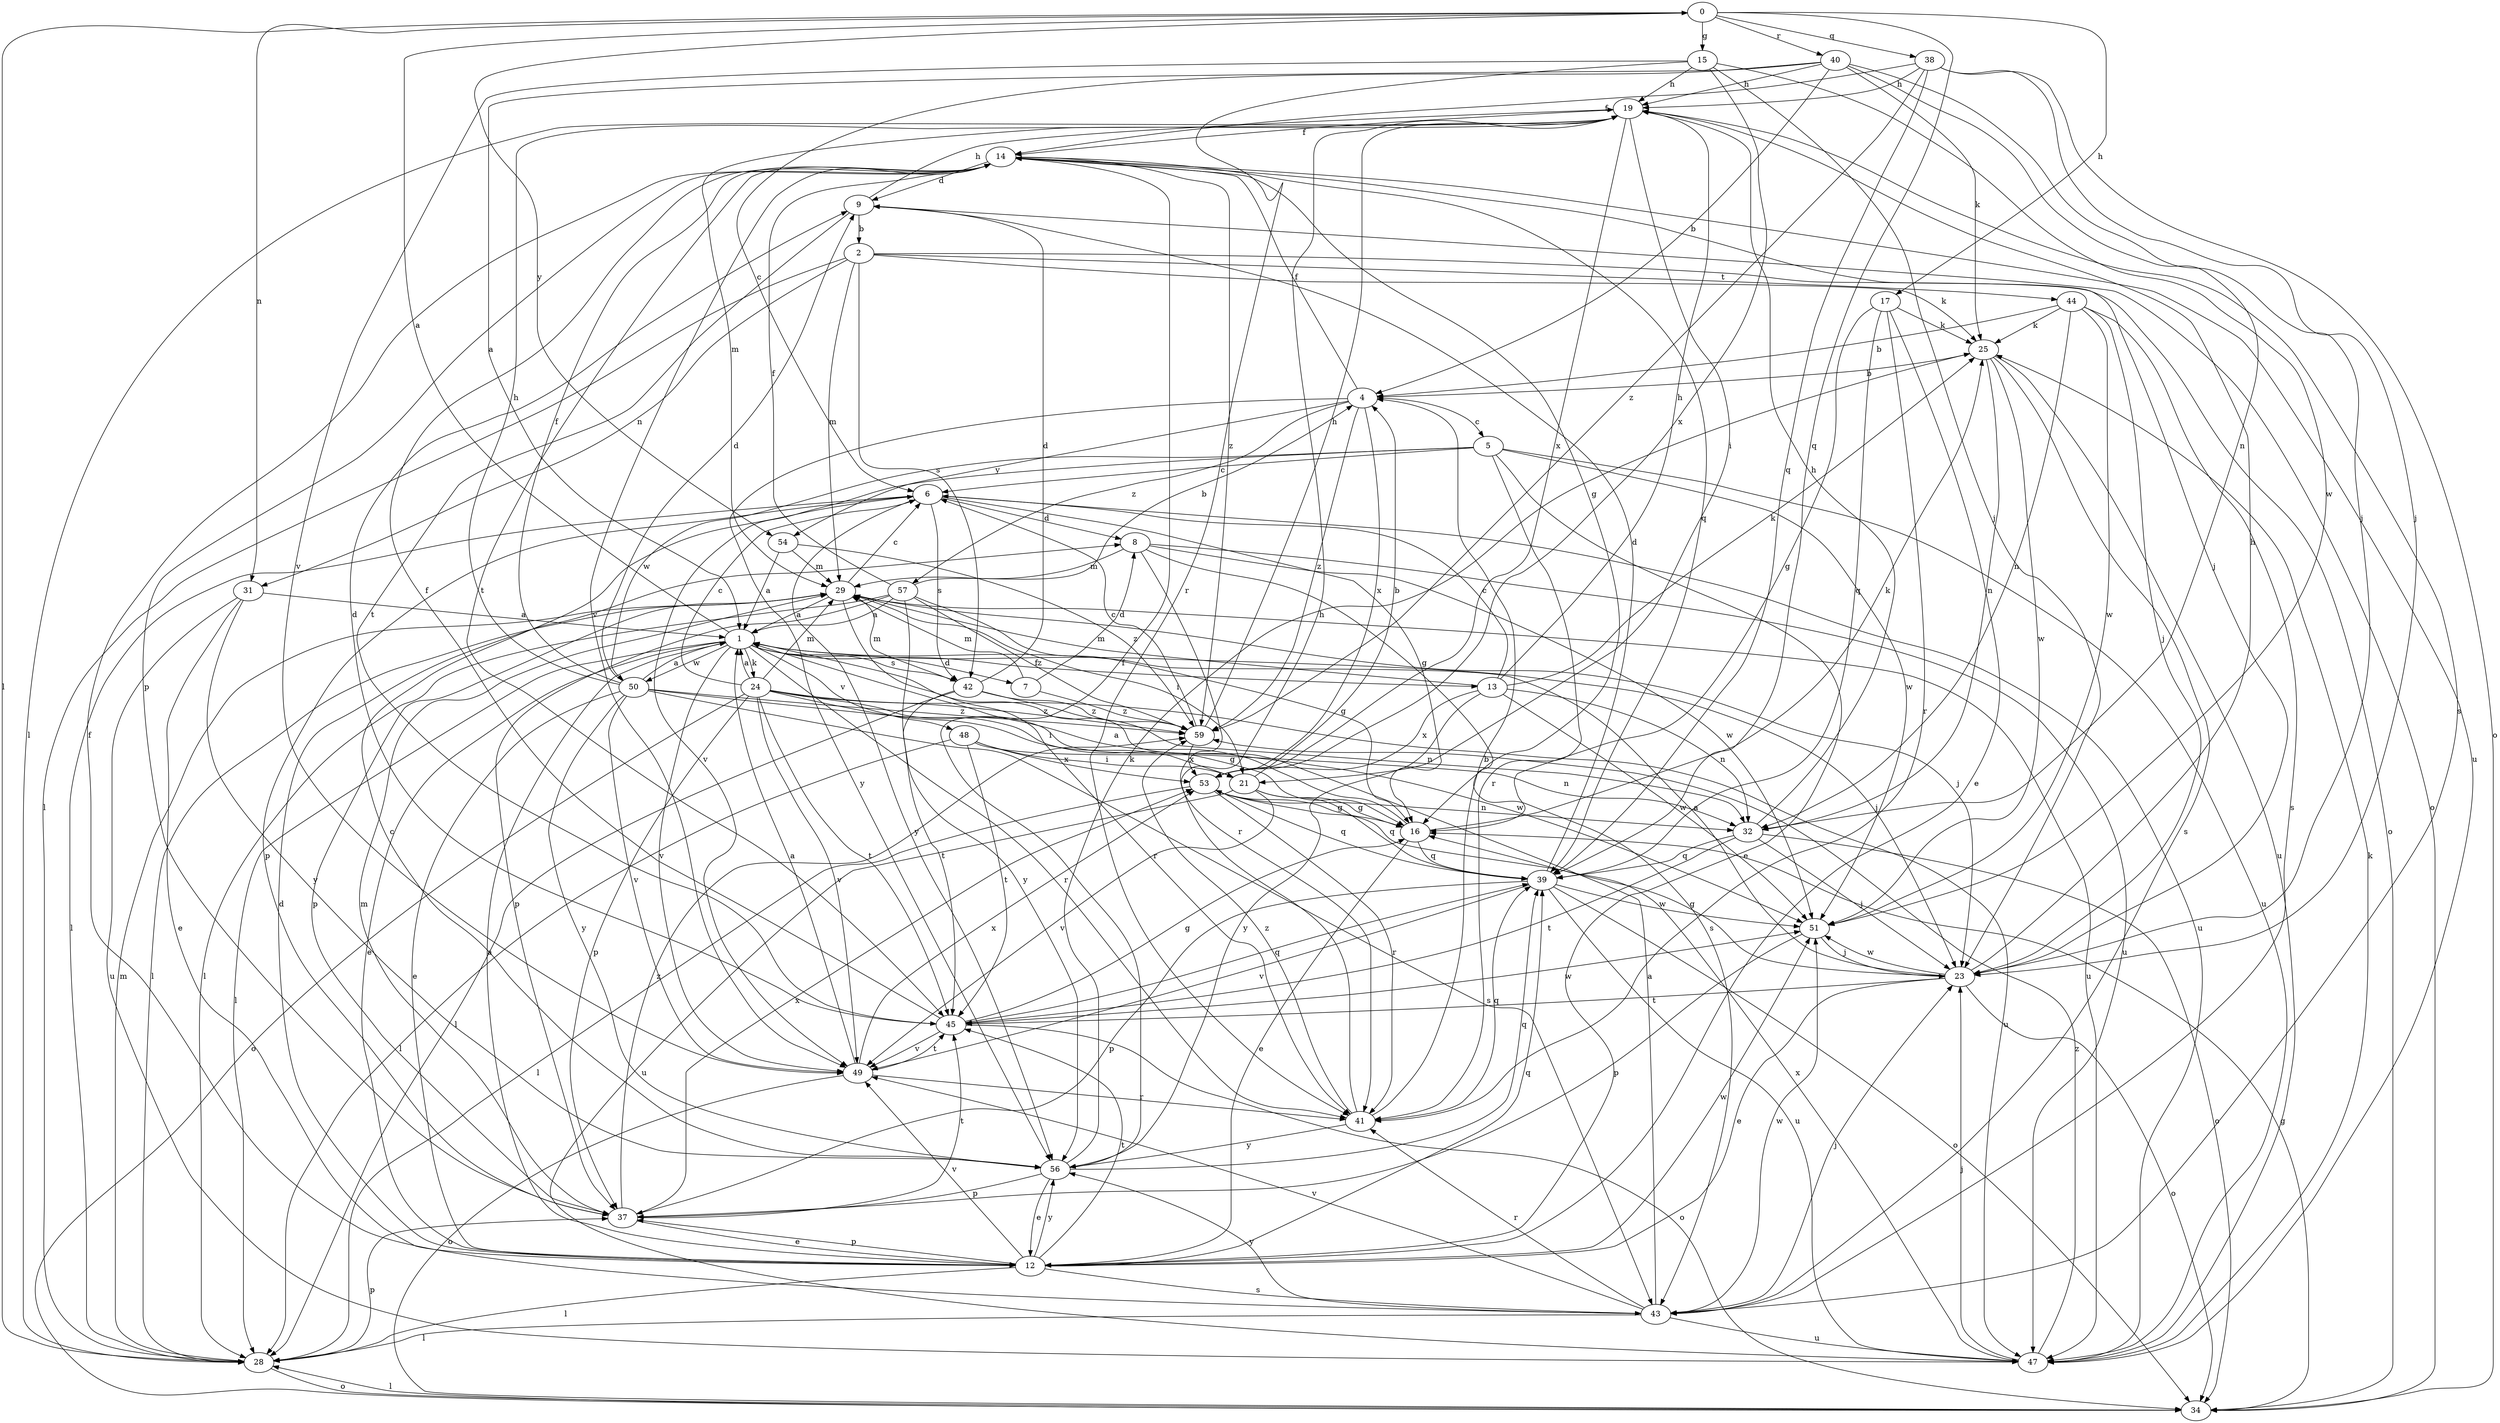strict digraph  {
0;
1;
2;
4;
5;
6;
7;
8;
9;
12;
13;
14;
15;
16;
17;
19;
21;
23;
24;
25;
28;
29;
31;
32;
34;
37;
38;
39;
40;
41;
42;
43;
44;
45;
47;
48;
49;
50;
51;
53;
54;
56;
57;
59;
0 -> 15  [label=g];
0 -> 17  [label=h];
0 -> 28  [label=l];
0 -> 31  [label=n];
0 -> 38  [label=q];
0 -> 39  [label=q];
0 -> 40  [label=r];
0 -> 54  [label=y];
1 -> 0  [label=a];
1 -> 7  [label=d];
1 -> 12  [label=e];
1 -> 13  [label=f];
1 -> 23  [label=j];
1 -> 24  [label=k];
1 -> 28  [label=l];
1 -> 41  [label=r];
1 -> 42  [label=s];
1 -> 48  [label=v];
1 -> 49  [label=v];
1 -> 50  [label=w];
2 -> 25  [label=k];
2 -> 28  [label=l];
2 -> 29  [label=m];
2 -> 31  [label=n];
2 -> 34  [label=o];
2 -> 42  [label=s];
2 -> 44  [label=t];
4 -> 5  [label=c];
4 -> 14  [label=f];
4 -> 53  [label=x];
4 -> 54  [label=y];
4 -> 56  [label=y];
4 -> 57  [label=z];
4 -> 59  [label=z];
5 -> 6  [label=c];
5 -> 12  [label=e];
5 -> 41  [label=r];
5 -> 47  [label=u];
5 -> 49  [label=v];
5 -> 50  [label=w];
5 -> 51  [label=w];
6 -> 8  [label=d];
6 -> 16  [label=g];
6 -> 28  [label=l];
6 -> 37  [label=p];
6 -> 42  [label=s];
6 -> 47  [label=u];
6 -> 56  [label=y];
7 -> 8  [label=d];
7 -> 29  [label=m];
7 -> 59  [label=z];
8 -> 29  [label=m];
8 -> 41  [label=r];
8 -> 43  [label=s];
8 -> 47  [label=u];
8 -> 51  [label=w];
9 -> 2  [label=b];
9 -> 19  [label=h];
9 -> 34  [label=o];
9 -> 45  [label=t];
12 -> 1  [label=a];
12 -> 8  [label=d];
12 -> 28  [label=l];
12 -> 37  [label=p];
12 -> 39  [label=q];
12 -> 43  [label=s];
12 -> 45  [label=t];
12 -> 49  [label=v];
12 -> 51  [label=w];
12 -> 56  [label=y];
13 -> 6  [label=c];
13 -> 19  [label=h];
13 -> 25  [label=k];
13 -> 29  [label=m];
13 -> 32  [label=n];
13 -> 51  [label=w];
13 -> 53  [label=x];
13 -> 56  [label=y];
14 -> 9  [label=d];
14 -> 16  [label=g];
14 -> 23  [label=j];
14 -> 37  [label=p];
14 -> 39  [label=q];
14 -> 45  [label=t];
14 -> 47  [label=u];
14 -> 49  [label=v];
14 -> 59  [label=z];
15 -> 19  [label=h];
15 -> 23  [label=j];
15 -> 41  [label=r];
15 -> 49  [label=v];
15 -> 51  [label=w];
15 -> 53  [label=x];
16 -> 1  [label=a];
16 -> 12  [label=e];
16 -> 25  [label=k];
16 -> 39  [label=q];
17 -> 12  [label=e];
17 -> 16  [label=g];
17 -> 25  [label=k];
17 -> 39  [label=q];
17 -> 41  [label=r];
19 -> 14  [label=f];
19 -> 21  [label=i];
19 -> 28  [label=l];
19 -> 29  [label=m];
19 -> 43  [label=s];
19 -> 53  [label=x];
21 -> 4  [label=b];
21 -> 16  [label=g];
21 -> 39  [label=q];
21 -> 47  [label=u];
21 -> 49  [label=v];
23 -> 1  [label=a];
23 -> 12  [label=e];
23 -> 16  [label=g];
23 -> 19  [label=h];
23 -> 34  [label=o];
23 -> 45  [label=t];
23 -> 51  [label=w];
24 -> 1  [label=a];
24 -> 6  [label=c];
24 -> 21  [label=i];
24 -> 29  [label=m];
24 -> 34  [label=o];
24 -> 37  [label=p];
24 -> 45  [label=t];
24 -> 47  [label=u];
24 -> 49  [label=v];
24 -> 51  [label=w];
24 -> 59  [label=z];
25 -> 4  [label=b];
25 -> 32  [label=n];
25 -> 43  [label=s];
25 -> 47  [label=u];
25 -> 51  [label=w];
28 -> 29  [label=m];
28 -> 34  [label=o];
28 -> 37  [label=p];
29 -> 1  [label=a];
29 -> 6  [label=c];
29 -> 21  [label=i];
29 -> 23  [label=j];
29 -> 28  [label=l];
29 -> 37  [label=p];
29 -> 41  [label=r];
29 -> 47  [label=u];
31 -> 1  [label=a];
31 -> 12  [label=e];
31 -> 47  [label=u];
31 -> 56  [label=y];
32 -> 19  [label=h];
32 -> 23  [label=j];
32 -> 34  [label=o];
32 -> 39  [label=q];
32 -> 45  [label=t];
34 -> 16  [label=g];
34 -> 28  [label=l];
37 -> 12  [label=e];
37 -> 29  [label=m];
37 -> 45  [label=t];
37 -> 53  [label=x];
37 -> 59  [label=z];
38 -> 14  [label=f];
38 -> 19  [label=h];
38 -> 23  [label=j];
38 -> 34  [label=o];
38 -> 39  [label=q];
38 -> 59  [label=z];
39 -> 9  [label=d];
39 -> 34  [label=o];
39 -> 37  [label=p];
39 -> 47  [label=u];
39 -> 49  [label=v];
39 -> 51  [label=w];
40 -> 1  [label=a];
40 -> 4  [label=b];
40 -> 6  [label=c];
40 -> 19  [label=h];
40 -> 23  [label=j];
40 -> 25  [label=k];
40 -> 32  [label=n];
41 -> 4  [label=b];
41 -> 19  [label=h];
41 -> 39  [label=q];
41 -> 56  [label=y];
41 -> 59  [label=z];
42 -> 9  [label=d];
42 -> 28  [label=l];
42 -> 29  [label=m];
42 -> 32  [label=n];
42 -> 45  [label=t];
42 -> 59  [label=z];
43 -> 1  [label=a];
43 -> 14  [label=f];
43 -> 23  [label=j];
43 -> 28  [label=l];
43 -> 41  [label=r];
43 -> 47  [label=u];
43 -> 49  [label=v];
43 -> 51  [label=w];
43 -> 56  [label=y];
44 -> 4  [label=b];
44 -> 23  [label=j];
44 -> 25  [label=k];
44 -> 32  [label=n];
44 -> 43  [label=s];
44 -> 51  [label=w];
45 -> 9  [label=d];
45 -> 14  [label=f];
45 -> 16  [label=g];
45 -> 34  [label=o];
45 -> 39  [label=q];
45 -> 49  [label=v];
45 -> 51  [label=w];
47 -> 23  [label=j];
47 -> 25  [label=k];
47 -> 53  [label=x];
47 -> 59  [label=z];
48 -> 21  [label=i];
48 -> 28  [label=l];
48 -> 32  [label=n];
48 -> 45  [label=t];
48 -> 53  [label=x];
49 -> 1  [label=a];
49 -> 34  [label=o];
49 -> 41  [label=r];
49 -> 45  [label=t];
49 -> 53  [label=x];
50 -> 1  [label=a];
50 -> 9  [label=d];
50 -> 12  [label=e];
50 -> 14  [label=f];
50 -> 16  [label=g];
50 -> 19  [label=h];
50 -> 43  [label=s];
50 -> 49  [label=v];
50 -> 56  [label=y];
50 -> 59  [label=z];
51 -> 23  [label=j];
51 -> 37  [label=p];
53 -> 16  [label=g];
53 -> 28  [label=l];
53 -> 32  [label=n];
53 -> 39  [label=q];
53 -> 41  [label=r];
54 -> 1  [label=a];
54 -> 29  [label=m];
54 -> 59  [label=z];
56 -> 6  [label=c];
56 -> 12  [label=e];
56 -> 14  [label=f];
56 -> 25  [label=k];
56 -> 37  [label=p];
56 -> 39  [label=q];
57 -> 1  [label=a];
57 -> 4  [label=b];
57 -> 14  [label=f];
57 -> 16  [label=g];
57 -> 28  [label=l];
57 -> 37  [label=p];
57 -> 56  [label=y];
57 -> 59  [label=z];
59 -> 6  [label=c];
59 -> 19  [label=h];
59 -> 53  [label=x];
}
